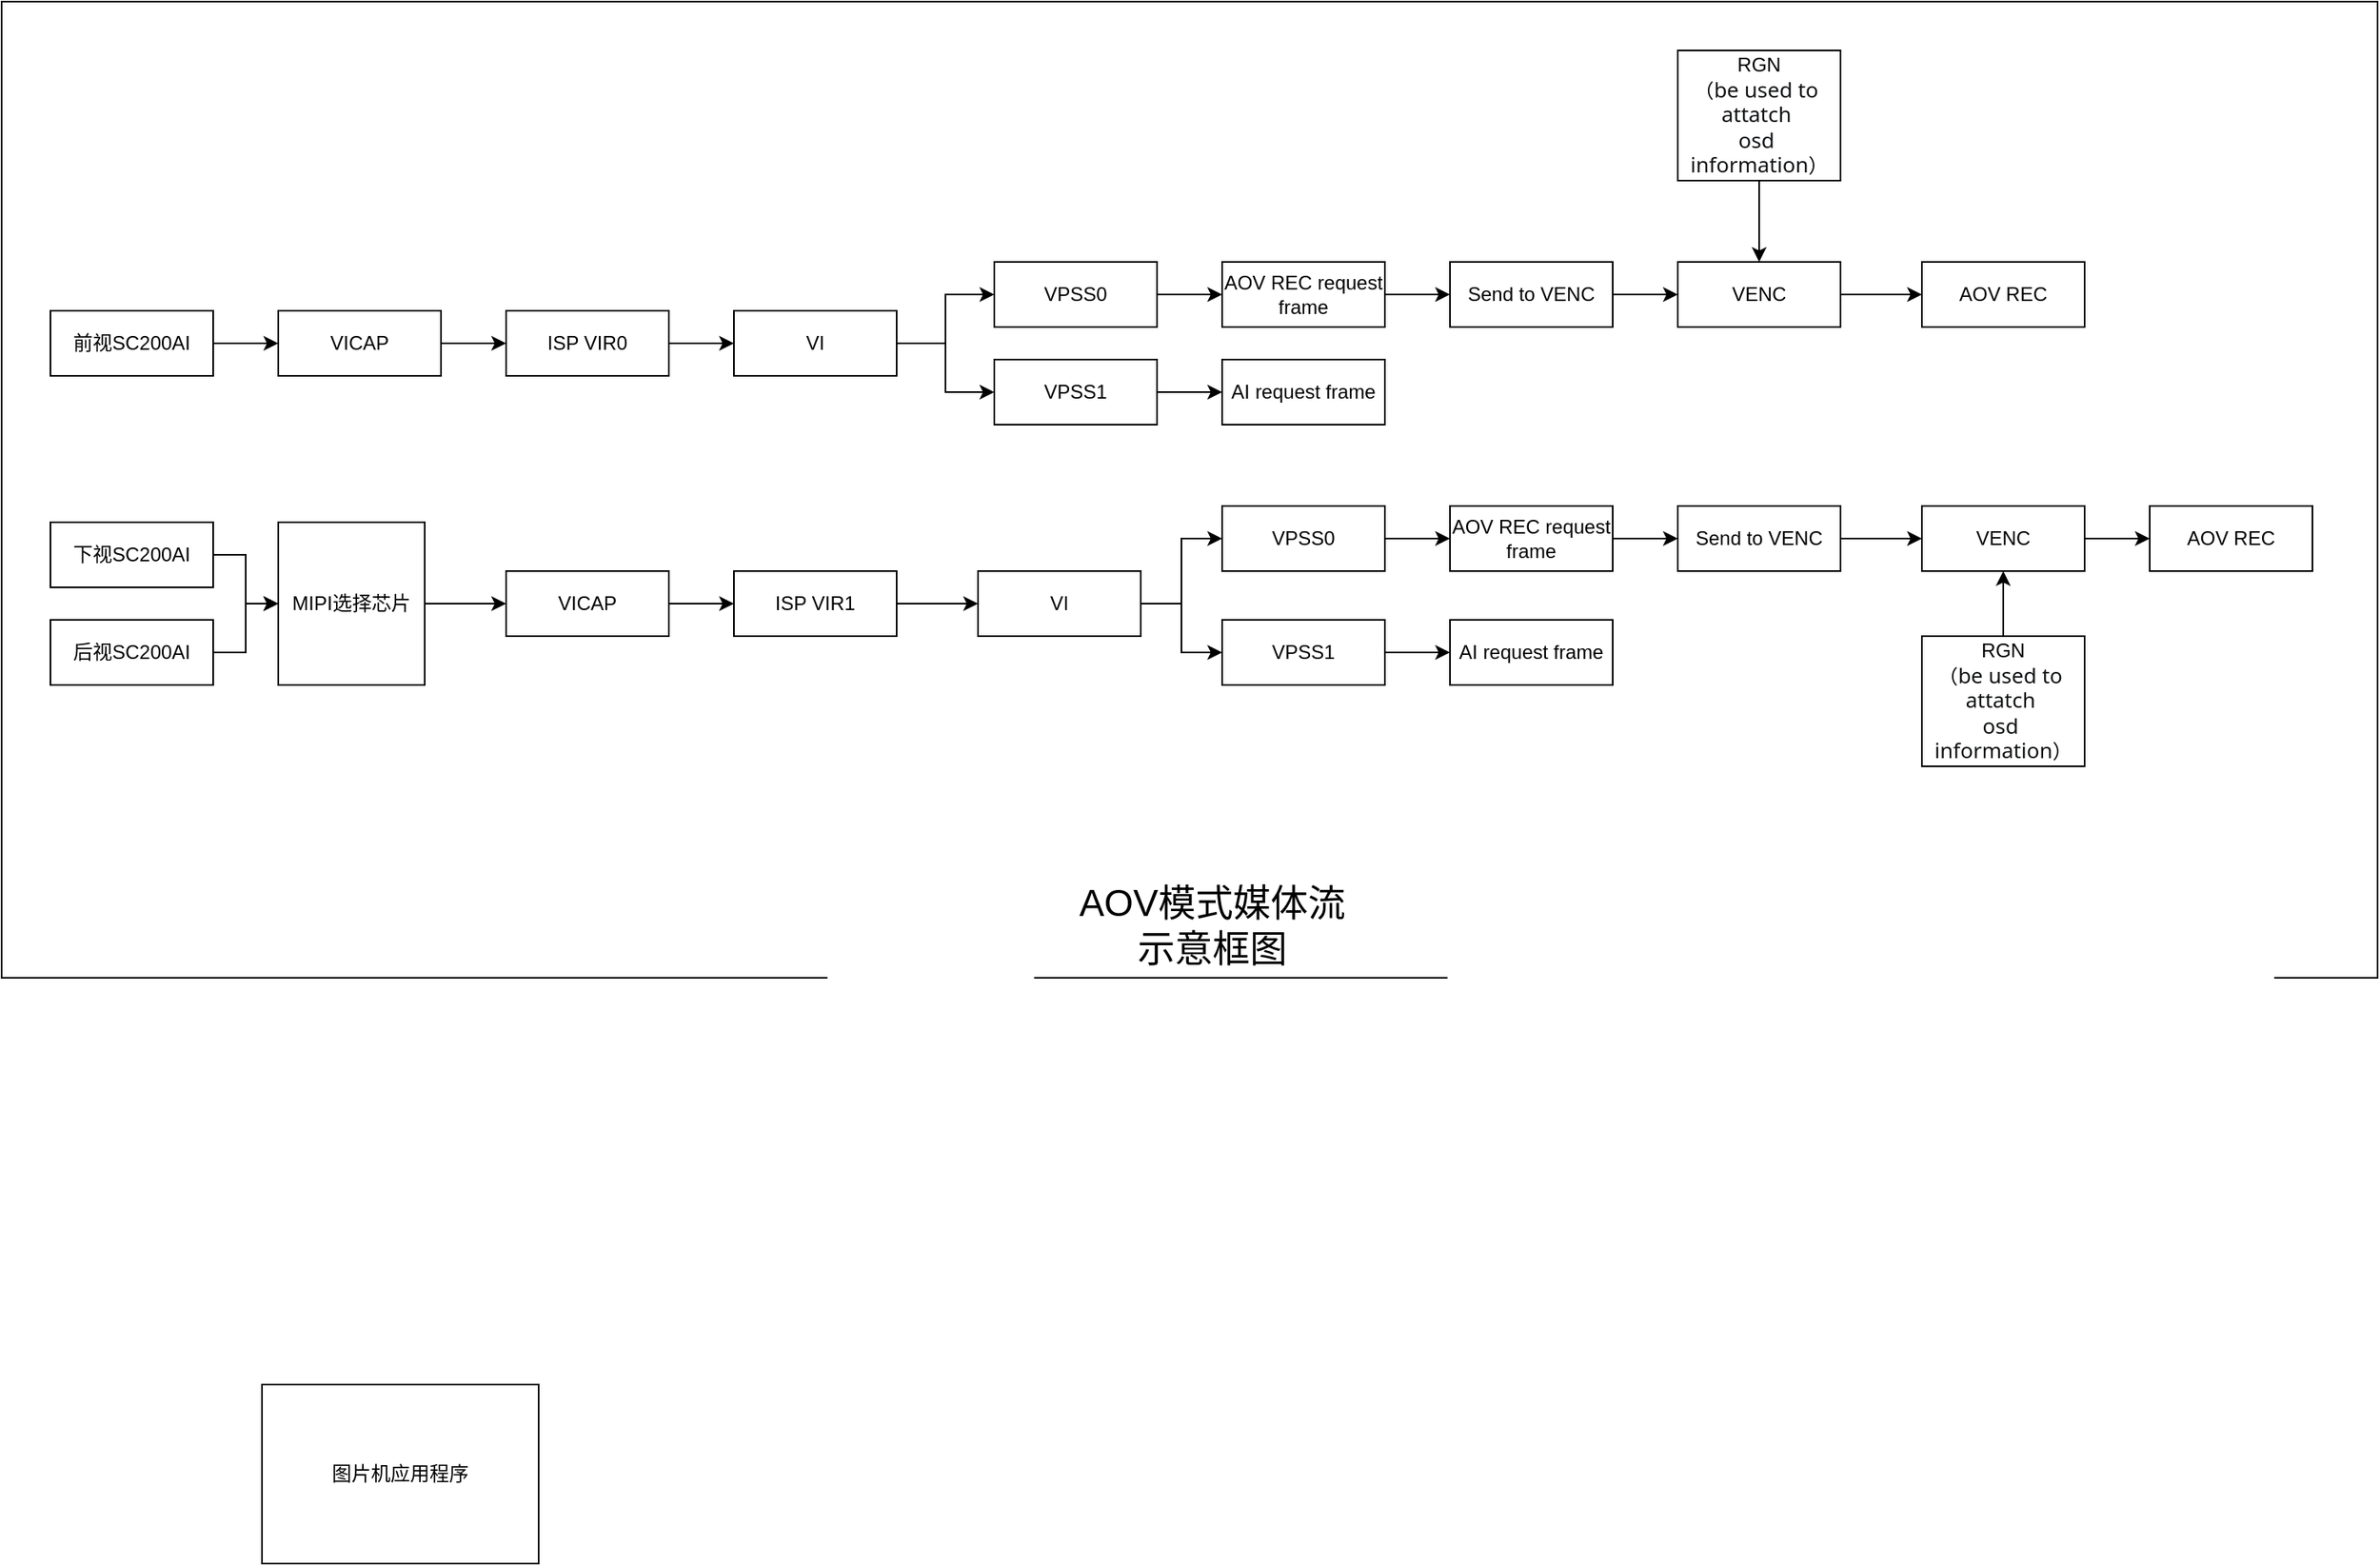 <mxfile version="26.2.13">
  <diagram name="第 1 页" id="vm0noQgoKaf7Ory5WyCI">
    <mxGraphModel dx="1671" dy="885" grid="1" gridSize="10" guides="1" tooltips="1" connect="1" arrows="1" fold="1" page="1" pageScale="1" pageWidth="827" pageHeight="1169" math="0" shadow="0">
      <root>
        <mxCell id="0" />
        <mxCell id="1" parent="0" />
        <mxCell id="FK6g6sYqLbhLBO1SA9hJ-79" value="" style="rounded=0;whiteSpace=wrap;html=1;" vertex="1" parent="1">
          <mxGeometry x="170" y="20" width="1460" height="600" as="geometry" />
        </mxCell>
        <mxCell id="FK6g6sYqLbhLBO1SA9hJ-13" value="" style="edgeStyle=orthogonalEdgeStyle;rounded=0;orthogonalLoop=1;jettySize=auto;html=1;" edge="1" parent="1" source="FK6g6sYqLbhLBO1SA9hJ-1" target="FK6g6sYqLbhLBO1SA9hJ-12">
          <mxGeometry relative="1" as="geometry" />
        </mxCell>
        <mxCell id="FK6g6sYqLbhLBO1SA9hJ-1" value="前视SC200AI" style="rounded=0;whiteSpace=wrap;html=1;" vertex="1" parent="1">
          <mxGeometry x="200" y="210" width="100" height="40" as="geometry" />
        </mxCell>
        <mxCell id="FK6g6sYqLbhLBO1SA9hJ-6" value="" style="edgeStyle=orthogonalEdgeStyle;rounded=0;orthogonalLoop=1;jettySize=auto;html=1;" edge="1" parent="1" source="FK6g6sYqLbhLBO1SA9hJ-4" target="FK6g6sYqLbhLBO1SA9hJ-5">
          <mxGeometry relative="1" as="geometry" />
        </mxCell>
        <mxCell id="FK6g6sYqLbhLBO1SA9hJ-4" value="下视SC200AI" style="rounded=0;whiteSpace=wrap;html=1;" vertex="1" parent="1">
          <mxGeometry x="200" y="340" width="100" height="40" as="geometry" />
        </mxCell>
        <mxCell id="FK6g6sYqLbhLBO1SA9hJ-78" value="" style="edgeStyle=orthogonalEdgeStyle;rounded=0;orthogonalLoop=1;jettySize=auto;html=1;" edge="1" parent="1" source="FK6g6sYqLbhLBO1SA9hJ-5" target="FK6g6sYqLbhLBO1SA9hJ-16">
          <mxGeometry relative="1" as="geometry" />
        </mxCell>
        <mxCell id="FK6g6sYqLbhLBO1SA9hJ-5" value="MIPI选择芯片" style="rounded=0;whiteSpace=wrap;html=1;" vertex="1" parent="1">
          <mxGeometry x="340" y="340" width="90" height="100" as="geometry" />
        </mxCell>
        <mxCell id="FK6g6sYqLbhLBO1SA9hJ-9" value="" style="edgeStyle=orthogonalEdgeStyle;rounded=0;orthogonalLoop=1;jettySize=auto;html=1;entryX=0;entryY=0.5;entryDx=0;entryDy=0;" edge="1" parent="1" source="FK6g6sYqLbhLBO1SA9hJ-7" target="FK6g6sYqLbhLBO1SA9hJ-5">
          <mxGeometry relative="1" as="geometry">
            <mxPoint x="380" y="430" as="targetPoint" />
          </mxGeometry>
        </mxCell>
        <mxCell id="FK6g6sYqLbhLBO1SA9hJ-7" value="后视SC200AI" style="rounded=0;whiteSpace=wrap;html=1;" vertex="1" parent="1">
          <mxGeometry x="200" y="400" width="100" height="40" as="geometry" />
        </mxCell>
        <mxCell id="FK6g6sYqLbhLBO1SA9hJ-15" value="" style="edgeStyle=orthogonalEdgeStyle;rounded=0;orthogonalLoop=1;jettySize=auto;html=1;" edge="1" parent="1" source="FK6g6sYqLbhLBO1SA9hJ-12" target="FK6g6sYqLbhLBO1SA9hJ-14">
          <mxGeometry relative="1" as="geometry" />
        </mxCell>
        <mxCell id="FK6g6sYqLbhLBO1SA9hJ-12" value="VICAP" style="whiteSpace=wrap;html=1;rounded=0;" vertex="1" parent="1">
          <mxGeometry x="340" y="210" width="100" height="40" as="geometry" />
        </mxCell>
        <mxCell id="FK6g6sYqLbhLBO1SA9hJ-22" value="" style="edgeStyle=orthogonalEdgeStyle;rounded=0;orthogonalLoop=1;jettySize=auto;html=1;" edge="1" parent="1" source="FK6g6sYqLbhLBO1SA9hJ-14" target="FK6g6sYqLbhLBO1SA9hJ-21">
          <mxGeometry relative="1" as="geometry" />
        </mxCell>
        <mxCell id="FK6g6sYqLbhLBO1SA9hJ-14" value="ISP VIR0" style="whiteSpace=wrap;html=1;rounded=0;" vertex="1" parent="1">
          <mxGeometry x="480" y="210" width="100" height="40" as="geometry" />
        </mxCell>
        <mxCell id="FK6g6sYqLbhLBO1SA9hJ-20" value="" style="edgeStyle=orthogonalEdgeStyle;rounded=0;orthogonalLoop=1;jettySize=auto;html=1;" edge="1" parent="1" source="FK6g6sYqLbhLBO1SA9hJ-16" target="FK6g6sYqLbhLBO1SA9hJ-19">
          <mxGeometry relative="1" as="geometry" />
        </mxCell>
        <mxCell id="FK6g6sYqLbhLBO1SA9hJ-16" value="VICAP" style="whiteSpace=wrap;html=1;rounded=0;" vertex="1" parent="1">
          <mxGeometry x="480" y="370" width="100" height="40" as="geometry" />
        </mxCell>
        <mxCell id="FK6g6sYqLbhLBO1SA9hJ-28" value="" style="edgeStyle=orthogonalEdgeStyle;rounded=0;orthogonalLoop=1;jettySize=auto;html=1;" edge="1" parent="1" source="FK6g6sYqLbhLBO1SA9hJ-19" target="FK6g6sYqLbhLBO1SA9hJ-27">
          <mxGeometry relative="1" as="geometry" />
        </mxCell>
        <mxCell id="FK6g6sYqLbhLBO1SA9hJ-19" value="ISP VIR1" style="whiteSpace=wrap;html=1;rounded=0;" vertex="1" parent="1">
          <mxGeometry x="620" y="370" width="100" height="40" as="geometry" />
        </mxCell>
        <mxCell id="FK6g6sYqLbhLBO1SA9hJ-24" value="" style="edgeStyle=orthogonalEdgeStyle;rounded=0;orthogonalLoop=1;jettySize=auto;html=1;" edge="1" parent="1" source="FK6g6sYqLbhLBO1SA9hJ-21" target="FK6g6sYqLbhLBO1SA9hJ-23">
          <mxGeometry relative="1" as="geometry" />
        </mxCell>
        <mxCell id="FK6g6sYqLbhLBO1SA9hJ-26" value="" style="edgeStyle=orthogonalEdgeStyle;rounded=0;orthogonalLoop=1;jettySize=auto;html=1;" edge="1" parent="1" source="FK6g6sYqLbhLBO1SA9hJ-21" target="FK6g6sYqLbhLBO1SA9hJ-25">
          <mxGeometry relative="1" as="geometry" />
        </mxCell>
        <mxCell id="FK6g6sYqLbhLBO1SA9hJ-21" value="VI" style="whiteSpace=wrap;html=1;rounded=0;" vertex="1" parent="1">
          <mxGeometry x="620" y="210" width="100" height="40" as="geometry" />
        </mxCell>
        <mxCell id="FK6g6sYqLbhLBO1SA9hJ-46" value="" style="edgeStyle=orthogonalEdgeStyle;rounded=0;orthogonalLoop=1;jettySize=auto;html=1;" edge="1" parent="1" source="FK6g6sYqLbhLBO1SA9hJ-23" target="FK6g6sYqLbhLBO1SA9hJ-45">
          <mxGeometry relative="1" as="geometry" />
        </mxCell>
        <mxCell id="FK6g6sYqLbhLBO1SA9hJ-23" value="VPSS0" style="whiteSpace=wrap;html=1;rounded=0;" vertex="1" parent="1">
          <mxGeometry x="780" y="180" width="100" height="40" as="geometry" />
        </mxCell>
        <mxCell id="FK6g6sYqLbhLBO1SA9hJ-52" value="" style="edgeStyle=orthogonalEdgeStyle;rounded=0;orthogonalLoop=1;jettySize=auto;html=1;" edge="1" parent="1" source="FK6g6sYqLbhLBO1SA9hJ-25" target="FK6g6sYqLbhLBO1SA9hJ-51">
          <mxGeometry relative="1" as="geometry" />
        </mxCell>
        <mxCell id="FK6g6sYqLbhLBO1SA9hJ-25" value="VPSS1" style="whiteSpace=wrap;html=1;rounded=0;" vertex="1" parent="1">
          <mxGeometry x="780" y="240" width="100" height="40" as="geometry" />
        </mxCell>
        <mxCell id="FK6g6sYqLbhLBO1SA9hJ-30" value="" style="edgeStyle=orthogonalEdgeStyle;rounded=0;orthogonalLoop=1;jettySize=auto;html=1;" edge="1" parent="1" source="FK6g6sYqLbhLBO1SA9hJ-27" target="FK6g6sYqLbhLBO1SA9hJ-29">
          <mxGeometry relative="1" as="geometry" />
        </mxCell>
        <mxCell id="FK6g6sYqLbhLBO1SA9hJ-32" value="" style="edgeStyle=orthogonalEdgeStyle;rounded=0;orthogonalLoop=1;jettySize=auto;html=1;" edge="1" parent="1" source="FK6g6sYqLbhLBO1SA9hJ-27" target="FK6g6sYqLbhLBO1SA9hJ-31">
          <mxGeometry relative="1" as="geometry" />
        </mxCell>
        <mxCell id="FK6g6sYqLbhLBO1SA9hJ-27" value="VI" style="whiteSpace=wrap;html=1;rounded=0;" vertex="1" parent="1">
          <mxGeometry x="770" y="370" width="100" height="40" as="geometry" />
        </mxCell>
        <mxCell id="FK6g6sYqLbhLBO1SA9hJ-29" value="VPSS0" style="whiteSpace=wrap;html=1;rounded=0;" vertex="1" parent="1">
          <mxGeometry x="920" y="330" width="100" height="40" as="geometry" />
        </mxCell>
        <mxCell id="FK6g6sYqLbhLBO1SA9hJ-77" value="" style="edgeStyle=orthogonalEdgeStyle;rounded=0;orthogonalLoop=1;jettySize=auto;html=1;" edge="1" parent="1" source="FK6g6sYqLbhLBO1SA9hJ-31" target="FK6g6sYqLbhLBO1SA9hJ-76">
          <mxGeometry relative="1" as="geometry" />
        </mxCell>
        <mxCell id="FK6g6sYqLbhLBO1SA9hJ-31" value="VPSS1" style="whiteSpace=wrap;html=1;rounded=0;" vertex="1" parent="1">
          <mxGeometry x="920" y="400" width="100" height="40" as="geometry" />
        </mxCell>
        <mxCell id="FK6g6sYqLbhLBO1SA9hJ-54" value="" style="edgeStyle=orthogonalEdgeStyle;rounded=0;orthogonalLoop=1;jettySize=auto;html=1;" edge="1" parent="1" source="FK6g6sYqLbhLBO1SA9hJ-33" target="FK6g6sYqLbhLBO1SA9hJ-53">
          <mxGeometry relative="1" as="geometry" />
        </mxCell>
        <mxCell id="FK6g6sYqLbhLBO1SA9hJ-33" value="VENC" style="whiteSpace=wrap;html=1;rounded=0;" vertex="1" parent="1">
          <mxGeometry x="1200" y="180" width="100" height="40" as="geometry" />
        </mxCell>
        <mxCell id="FK6g6sYqLbhLBO1SA9hJ-37" value="" style="edgeStyle=orthogonalEdgeStyle;rounded=0;orthogonalLoop=1;jettySize=auto;html=1;" edge="1" parent="1" source="FK6g6sYqLbhLBO1SA9hJ-35" target="FK6g6sYqLbhLBO1SA9hJ-33">
          <mxGeometry relative="1" as="geometry" />
        </mxCell>
        <mxCell id="FK6g6sYqLbhLBO1SA9hJ-35" value="RGN（&lt;span style=&quot;color: rgb(16, 18, 20); font-family: &amp;quot;PingFang SC&amp;quot;, &amp;quot;Segoe UI&amp;quot;, Arial, &amp;quot;Microsoft YaHei&amp;quot;, 微软雅黑, 宋体, &amp;quot;Malgun Gothic&amp;quot;, sans-serif; font-variant-ligatures: none; text-align: start; white-space: pre; background-color: rgb(255, 255, 255);&quot;&gt;&lt;font style=&quot;font-size: 13px;&quot;&gt;be used to &lt;/font&gt;&lt;/span&gt;&lt;div&gt;&lt;span style=&quot;color: rgb(16, 18, 20); font-family: &amp;quot;PingFang SC&amp;quot;, &amp;quot;Segoe UI&amp;quot;, Arial, &amp;quot;Microsoft YaHei&amp;quot;, 微软雅黑, 宋体, &amp;quot;Malgun Gothic&amp;quot;, sans-serif; font-variant-ligatures: none; text-align: start; white-space: pre; background-color: rgb(255, 255, 255);&quot;&gt;&lt;font style=&quot;font-size: 13px;&quot;&gt;attatch &lt;/font&gt;&lt;/span&gt;&lt;/div&gt;&lt;div&gt;&lt;span style=&quot;color: rgb(16, 18, 20); font-family: &amp;quot;PingFang SC&amp;quot;, &amp;quot;Segoe UI&amp;quot;, Arial, &amp;quot;Microsoft YaHei&amp;quot;, 微软雅黑, 宋体, &amp;quot;Malgun Gothic&amp;quot;, sans-serif; font-variant-ligatures: none; text-align: start; white-space: pre; background-color: rgb(255, 255, 255);&quot;&gt;&lt;font style=&quot;font-size: 13px;&quot;&gt;osd &lt;/font&gt;&lt;/span&gt;&lt;/div&gt;&lt;div&gt;&lt;span style=&quot;color: rgb(16, 18, 20); font-family: &amp;quot;PingFang SC&amp;quot;, &amp;quot;Segoe UI&amp;quot;, Arial, &amp;quot;Microsoft YaHei&amp;quot;, 微软雅黑, 宋体, &amp;quot;Malgun Gothic&amp;quot;, sans-serif; font-variant-ligatures: none; text-align: start; white-space: pre; background-color: rgb(255, 255, 255);&quot;&gt;&lt;font style=&quot;font-size: 13px;&quot;&gt;information&lt;/font&gt;&lt;/span&gt;）&lt;/div&gt;" style="whiteSpace=wrap;html=1;rounded=0;" vertex="1" parent="1">
          <mxGeometry x="1200" y="50" width="100" height="80" as="geometry" />
        </mxCell>
        <mxCell id="FK6g6sYqLbhLBO1SA9hJ-48" value="" style="edgeStyle=orthogonalEdgeStyle;rounded=0;orthogonalLoop=1;jettySize=auto;html=1;" edge="1" parent="1" source="FK6g6sYqLbhLBO1SA9hJ-45" target="FK6g6sYqLbhLBO1SA9hJ-47">
          <mxGeometry relative="1" as="geometry" />
        </mxCell>
        <mxCell id="FK6g6sYqLbhLBO1SA9hJ-45" value="AOV REC request frame" style="whiteSpace=wrap;html=1;rounded=0;" vertex="1" parent="1">
          <mxGeometry x="920" y="180" width="100" height="40" as="geometry" />
        </mxCell>
        <mxCell id="FK6g6sYqLbhLBO1SA9hJ-50" value="" style="edgeStyle=orthogonalEdgeStyle;rounded=0;orthogonalLoop=1;jettySize=auto;html=1;" edge="1" parent="1" source="FK6g6sYqLbhLBO1SA9hJ-47" target="FK6g6sYqLbhLBO1SA9hJ-33">
          <mxGeometry relative="1" as="geometry" />
        </mxCell>
        <mxCell id="FK6g6sYqLbhLBO1SA9hJ-47" value="Send to VENC" style="whiteSpace=wrap;html=1;rounded=0;" vertex="1" parent="1">
          <mxGeometry x="1060" y="180" width="100" height="40" as="geometry" />
        </mxCell>
        <mxCell id="FK6g6sYqLbhLBO1SA9hJ-51" value="AI request frame" style="whiteSpace=wrap;html=1;rounded=0;" vertex="1" parent="1">
          <mxGeometry x="920" y="240" width="100" height="40" as="geometry" />
        </mxCell>
        <mxCell id="FK6g6sYqLbhLBO1SA9hJ-53" value="AOV REC" style="whiteSpace=wrap;html=1;rounded=0;" vertex="1" parent="1">
          <mxGeometry x="1350" y="180" width="100" height="40" as="geometry" />
        </mxCell>
        <mxCell id="FK6g6sYqLbhLBO1SA9hJ-66" value="" style="edgeStyle=orthogonalEdgeStyle;rounded=0;orthogonalLoop=1;jettySize=auto;html=1;exitX=1;exitY=0.5;exitDx=0;exitDy=0;" edge="1" parent="1" target="FK6g6sYqLbhLBO1SA9hJ-72" source="FK6g6sYqLbhLBO1SA9hJ-29">
          <mxGeometry relative="1" as="geometry">
            <mxPoint x="1160" y="350" as="sourcePoint" />
          </mxGeometry>
        </mxCell>
        <mxCell id="FK6g6sYqLbhLBO1SA9hJ-67" value="" style="edgeStyle=orthogonalEdgeStyle;rounded=0;orthogonalLoop=1;jettySize=auto;html=1;" edge="1" parent="1" source="FK6g6sYqLbhLBO1SA9hJ-68" target="FK6g6sYqLbhLBO1SA9hJ-75">
          <mxGeometry relative="1" as="geometry" />
        </mxCell>
        <mxCell id="FK6g6sYqLbhLBO1SA9hJ-68" value="VENC" style="whiteSpace=wrap;html=1;rounded=0;" vertex="1" parent="1">
          <mxGeometry x="1350" y="330" width="100" height="40" as="geometry" />
        </mxCell>
        <mxCell id="FK6g6sYqLbhLBO1SA9hJ-69" value="" style="edgeStyle=orthogonalEdgeStyle;rounded=0;orthogonalLoop=1;jettySize=auto;html=1;" edge="1" parent="1" source="FK6g6sYqLbhLBO1SA9hJ-70" target="FK6g6sYqLbhLBO1SA9hJ-68">
          <mxGeometry relative="1" as="geometry" />
        </mxCell>
        <mxCell id="FK6g6sYqLbhLBO1SA9hJ-70" value="RGN（&lt;span style=&quot;color: rgb(16, 18, 20); font-family: &amp;quot;PingFang SC&amp;quot;, &amp;quot;Segoe UI&amp;quot;, Arial, &amp;quot;Microsoft YaHei&amp;quot;, 微软雅黑, 宋体, &amp;quot;Malgun Gothic&amp;quot;, sans-serif; font-variant-ligatures: none; text-align: start; white-space: pre; background-color: rgb(255, 255, 255);&quot;&gt;&lt;font style=&quot;font-size: 13px;&quot;&gt;be used to &lt;/font&gt;&lt;/span&gt;&lt;div&gt;&lt;span style=&quot;color: rgb(16, 18, 20); font-family: &amp;quot;PingFang SC&amp;quot;, &amp;quot;Segoe UI&amp;quot;, Arial, &amp;quot;Microsoft YaHei&amp;quot;, 微软雅黑, 宋体, &amp;quot;Malgun Gothic&amp;quot;, sans-serif; font-variant-ligatures: none; text-align: start; white-space: pre; background-color: rgb(255, 255, 255);&quot;&gt;&lt;font style=&quot;font-size: 13px;&quot;&gt;attatch &lt;/font&gt;&lt;/span&gt;&lt;/div&gt;&lt;div&gt;&lt;span style=&quot;color: rgb(16, 18, 20); font-family: &amp;quot;PingFang SC&amp;quot;, &amp;quot;Segoe UI&amp;quot;, Arial, &amp;quot;Microsoft YaHei&amp;quot;, 微软雅黑, 宋体, &amp;quot;Malgun Gothic&amp;quot;, sans-serif; font-variant-ligatures: none; text-align: start; white-space: pre; background-color: rgb(255, 255, 255);&quot;&gt;&lt;font style=&quot;font-size: 13px;&quot;&gt;osd &lt;/font&gt;&lt;/span&gt;&lt;/div&gt;&lt;div&gt;&lt;span style=&quot;color: rgb(16, 18, 20); font-family: &amp;quot;PingFang SC&amp;quot;, &amp;quot;Segoe UI&amp;quot;, Arial, &amp;quot;Microsoft YaHei&amp;quot;, 微软雅黑, 宋体, &amp;quot;Malgun Gothic&amp;quot;, sans-serif; font-variant-ligatures: none; text-align: start; white-space: pre; background-color: rgb(255, 255, 255);&quot;&gt;&lt;font style=&quot;font-size: 13px;&quot;&gt;information&lt;/font&gt;&lt;/span&gt;）&lt;/div&gt;" style="whiteSpace=wrap;html=1;rounded=0;" vertex="1" parent="1">
          <mxGeometry x="1350" y="410" width="100" height="80" as="geometry" />
        </mxCell>
        <mxCell id="FK6g6sYqLbhLBO1SA9hJ-71" value="" style="edgeStyle=orthogonalEdgeStyle;rounded=0;orthogonalLoop=1;jettySize=auto;html=1;" edge="1" parent="1" source="FK6g6sYqLbhLBO1SA9hJ-72" target="FK6g6sYqLbhLBO1SA9hJ-74">
          <mxGeometry relative="1" as="geometry" />
        </mxCell>
        <mxCell id="FK6g6sYqLbhLBO1SA9hJ-72" value="AOV REC request frame" style="whiteSpace=wrap;html=1;rounded=0;" vertex="1" parent="1">
          <mxGeometry x="1060" y="330" width="100" height="40" as="geometry" />
        </mxCell>
        <mxCell id="FK6g6sYqLbhLBO1SA9hJ-73" value="" style="edgeStyle=orthogonalEdgeStyle;rounded=0;orthogonalLoop=1;jettySize=auto;html=1;" edge="1" parent="1" source="FK6g6sYqLbhLBO1SA9hJ-74" target="FK6g6sYqLbhLBO1SA9hJ-68">
          <mxGeometry relative="1" as="geometry" />
        </mxCell>
        <mxCell id="FK6g6sYqLbhLBO1SA9hJ-74" value="Send to VENC" style="whiteSpace=wrap;html=1;rounded=0;" vertex="1" parent="1">
          <mxGeometry x="1200" y="330" width="100" height="40" as="geometry" />
        </mxCell>
        <mxCell id="FK6g6sYqLbhLBO1SA9hJ-75" value="AOV REC" style="whiteSpace=wrap;html=1;rounded=0;" vertex="1" parent="1">
          <mxGeometry x="1490" y="330" width="100" height="40" as="geometry" />
        </mxCell>
        <mxCell id="FK6g6sYqLbhLBO1SA9hJ-76" value="AI request frame" style="whiteSpace=wrap;html=1;rounded=0;" vertex="1" parent="1">
          <mxGeometry x="1060" y="400" width="100" height="40" as="geometry" />
        </mxCell>
        <mxCell id="FK6g6sYqLbhLBO1SA9hJ-80" value="AOV模式媒体流示意框图" style="text;html=1;align=center;verticalAlign=middle;whiteSpace=wrap;rounded=0;fontSize=23;" vertex="1" parent="1">
          <mxGeometry x="827" y="560" width="174" height="55" as="geometry" />
        </mxCell>
        <mxCell id="FK6g6sYqLbhLBO1SA9hJ-81" value="图片机应用程序" style="rounded=0;whiteSpace=wrap;html=1;" vertex="1" parent="1">
          <mxGeometry x="330" y="870" width="170" height="110" as="geometry" />
        </mxCell>
      </root>
    </mxGraphModel>
  </diagram>
</mxfile>
